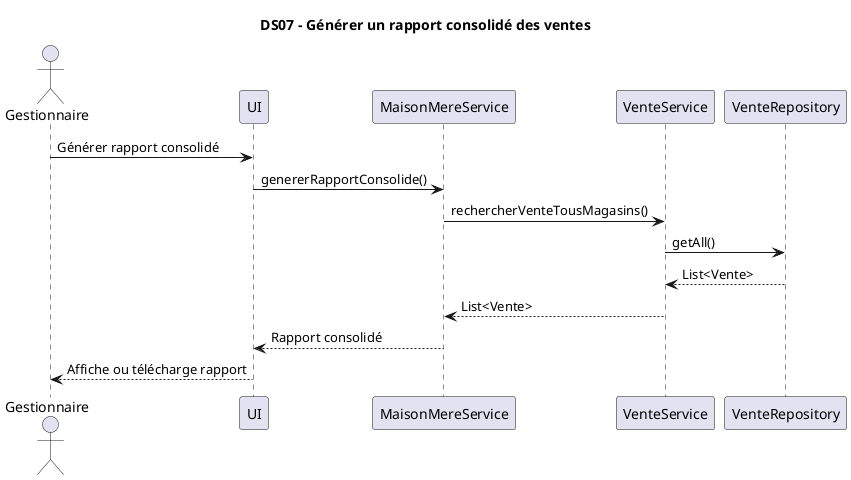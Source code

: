 @startuml

title DS07 – Générer un rapport consolidé des ventes

actor Gestionnaire
participant UI
participant MaisonMereService
participant VenteService
participant VenteRepository

Gestionnaire -> UI : Générer rapport consolidé
UI -> MaisonMereService : genererRapportConsolide()
MaisonMereService -> VenteService : rechercherVenteTousMagasins()
VenteService -> VenteRepository : getAll()
VenteRepository --> VenteService : List<Vente>
VenteService --> MaisonMereService : List<Vente>
MaisonMereService --> UI : Rapport consolidé
UI --> Gestionnaire : Affiche ou télécharge rapport

@enduml
